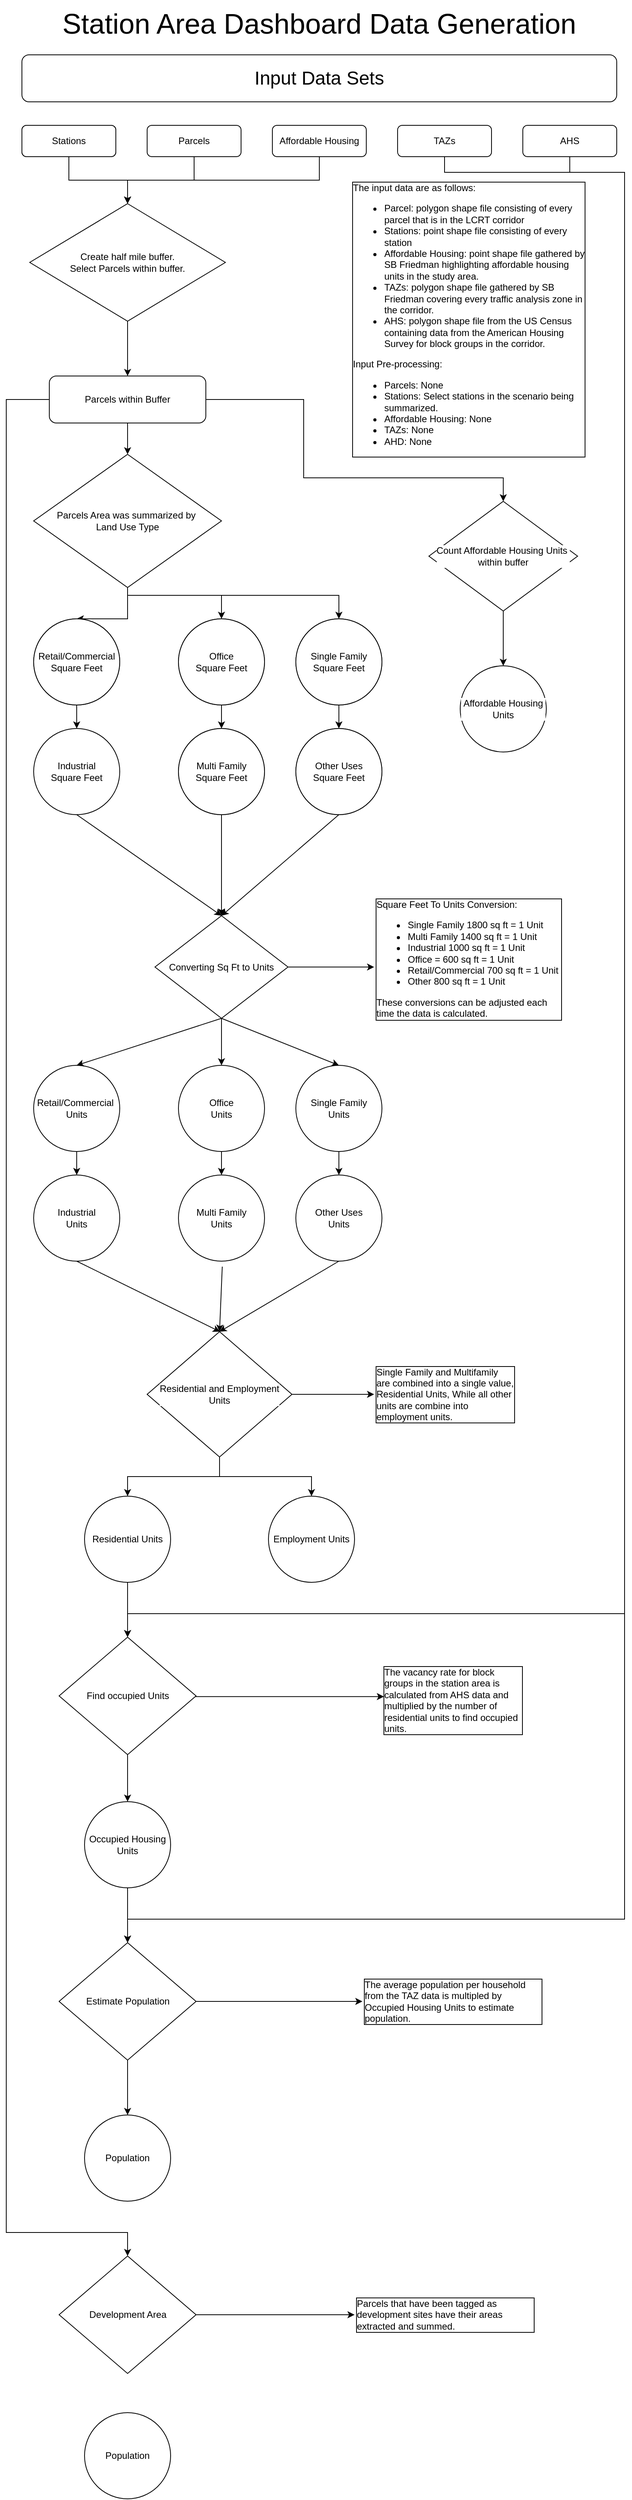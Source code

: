 <mxfile version="13.7.0" type="github">
  <diagram id="C5RBs43oDa-KdzZeNtuy" name="Page-1">
    <mxGraphModel dx="1185" dy="635" grid="1" gridSize="10" guides="1" tooltips="1" connect="1" arrows="1" fold="1" page="1" pageScale="1" pageWidth="827" pageHeight="1169" math="0" shadow="0">
      <root>
        <mxCell id="WIyWlLk6GJQsqaUBKTNV-0" />
        <mxCell id="WIyWlLk6GJQsqaUBKTNV-1" parent="WIyWlLk6GJQsqaUBKTNV-0" />
        <mxCell id="sAYLSgdPXj7yx2jMauLX-14" value="" style="edgeStyle=orthogonalEdgeStyle;rounded=0;orthogonalLoop=1;jettySize=auto;html=1;" edge="1" parent="WIyWlLk6GJQsqaUBKTNV-1" source="WIyWlLk6GJQsqaUBKTNV-3" target="sAYLSgdPXj7yx2jMauLX-11">
          <mxGeometry relative="1" as="geometry" />
        </mxCell>
        <mxCell id="WIyWlLk6GJQsqaUBKTNV-3" value="Parcels" style="rounded=1;whiteSpace=wrap;html=1;fontSize=12;glass=0;strokeWidth=1;shadow=0;" parent="WIyWlLk6GJQsqaUBKTNV-1" vertex="1">
          <mxGeometry x="200" y="170" width="120" height="40" as="geometry" />
        </mxCell>
        <mxCell id="WIyWlLk6GJQsqaUBKTNV-7" value="Stations" style="rounded=1;whiteSpace=wrap;html=1;fontSize=12;glass=0;strokeWidth=1;shadow=0;" parent="WIyWlLk6GJQsqaUBKTNV-1" vertex="1">
          <mxGeometry x="40" y="170" width="120" height="40" as="geometry" />
        </mxCell>
        <mxCell id="sAYLSgdPXj7yx2jMauLX-0" value="&lt;font style=&quot;font-size: 36px&quot;&gt;Station Area Dashboard Data Generation&lt;/font&gt;" style="text;html=1;strokeColor=none;fillColor=none;align=center;verticalAlign=middle;whiteSpace=wrap;rounded=0;" vertex="1" parent="WIyWlLk6GJQsqaUBKTNV-1">
          <mxGeometry x="40" y="10" width="760" height="60" as="geometry" />
        </mxCell>
        <mxCell id="sAYLSgdPXj7yx2jMauLX-1" value="&lt;font style=&quot;font-size: 24px&quot;&gt;Input Data Sets&lt;/font&gt;" style="rounded=1;whiteSpace=wrap;html=1;" vertex="1" parent="WIyWlLk6GJQsqaUBKTNV-1">
          <mxGeometry x="40" y="80" width="760" height="60" as="geometry" />
        </mxCell>
        <mxCell id="sAYLSgdPXj7yx2jMauLX-2" value="TAZs" style="rounded=1;whiteSpace=wrap;html=1;fontSize=12;glass=0;strokeWidth=1;shadow=0;" vertex="1" parent="WIyWlLk6GJQsqaUBKTNV-1">
          <mxGeometry x="520" y="170" width="120" height="40" as="geometry" />
        </mxCell>
        <mxCell id="sAYLSgdPXj7yx2jMauLX-5" value="AHS" style="rounded=1;whiteSpace=wrap;html=1;fontSize=12;glass=0;strokeWidth=1;shadow=0;" vertex="1" parent="WIyWlLk6GJQsqaUBKTNV-1">
          <mxGeometry x="680" y="170" width="120" height="40" as="geometry" />
        </mxCell>
        <mxCell id="sAYLSgdPXj7yx2jMauLX-6" value="Affordable Housing" style="rounded=1;whiteSpace=wrap;html=1;fontSize=12;glass=0;strokeWidth=1;shadow=0;" vertex="1" parent="WIyWlLk6GJQsqaUBKTNV-1">
          <mxGeometry x="360" y="170" width="120" height="40" as="geometry" />
        </mxCell>
        <mxCell id="sAYLSgdPXj7yx2jMauLX-7" value="The input data are as follows:&lt;br&gt;&lt;ul&gt;&lt;li&gt;Parcel: polygon shape file consisting of every parcel that is in the LCRT corridor&lt;/li&gt;&lt;li&gt;Stations: point shape file consisting of every station&lt;/li&gt;&lt;li&gt;Affordable Housing: point shape file gathered by SB Friedman highlighting affordable housing units in the study area.&lt;/li&gt;&lt;li&gt;TAZs: polygon shape file gathered by SB Friedman covering every traffic analysis zone in the corridor.&lt;/li&gt;&lt;li&gt;AHS: polygon shape file from the US Census containing data from the American Housing Survey for block groups in the corridor.&lt;/li&gt;&lt;/ul&gt;&lt;div&gt;Input Pre-processing:&lt;/div&gt;&lt;div&gt;&lt;ul&gt;&lt;li&gt;Parcels: None&amp;nbsp;&lt;/li&gt;&lt;li&gt;Stations: Select stations in the scenario being summarized.&lt;/li&gt;&lt;li&gt;Affordable Housing: None&lt;/li&gt;&lt;li&gt;TAZs: None&lt;/li&gt;&lt;li&gt;AHD: None&lt;/li&gt;&lt;/ul&gt;&lt;/div&gt;" style="text;html=1;strokeColor=none;fillColor=none;align=left;verticalAlign=top;whiteSpace=wrap;rounded=0;labelBorderColor=#000000;labelBackgroundColor=#ffffff;" vertex="1" parent="WIyWlLk6GJQsqaUBKTNV-1">
          <mxGeometry x="460" y="235" width="300" height="350" as="geometry" />
        </mxCell>
        <mxCell id="sAYLSgdPXj7yx2jMauLX-16" value="" style="edgeStyle=orthogonalEdgeStyle;rounded=0;orthogonalLoop=1;jettySize=auto;html=1;" edge="1" parent="WIyWlLk6GJQsqaUBKTNV-1" source="sAYLSgdPXj7yx2jMauLX-11" target="sAYLSgdPXj7yx2jMauLX-15">
          <mxGeometry relative="1" as="geometry" />
        </mxCell>
        <mxCell id="sAYLSgdPXj7yx2jMauLX-11" value="Create half mile buffer.&lt;br&gt;Select Parcels within buffer." style="rhombus;whiteSpace=wrap;html=1;align=center;" vertex="1" parent="WIyWlLk6GJQsqaUBKTNV-1">
          <mxGeometry x="50" y="270" width="250" height="150" as="geometry" />
        </mxCell>
        <mxCell id="sAYLSgdPXj7yx2jMauLX-13" value="" style="edgeStyle=orthogonalEdgeStyle;rounded=0;orthogonalLoop=1;jettySize=auto;html=1;" edge="1" parent="WIyWlLk6GJQsqaUBKTNV-1" source="sAYLSgdPXj7yx2jMauLX-12" target="sAYLSgdPXj7yx2jMauLX-11">
          <mxGeometry relative="1" as="geometry" />
        </mxCell>
        <mxCell id="sAYLSgdPXj7yx2jMauLX-12" value="Stations" style="rounded=1;whiteSpace=wrap;html=1;fontSize=12;glass=0;strokeWidth=1;shadow=0;" vertex="1" parent="WIyWlLk6GJQsqaUBKTNV-1">
          <mxGeometry x="40" y="170" width="120" height="40" as="geometry" />
        </mxCell>
        <mxCell id="sAYLSgdPXj7yx2jMauLX-18" value="" style="edgeStyle=orthogonalEdgeStyle;rounded=0;orthogonalLoop=1;jettySize=auto;html=1;" edge="1" parent="WIyWlLk6GJQsqaUBKTNV-1" source="sAYLSgdPXj7yx2jMauLX-15" target="sAYLSgdPXj7yx2jMauLX-17">
          <mxGeometry relative="1" as="geometry" />
        </mxCell>
        <mxCell id="sAYLSgdPXj7yx2jMauLX-15" value="Parcels within Buffer" style="rounded=1;whiteSpace=wrap;html=1;align=center;" vertex="1" parent="WIyWlLk6GJQsqaUBKTNV-1">
          <mxGeometry x="75" y="490" width="200" height="60" as="geometry" />
        </mxCell>
        <mxCell id="sAYLSgdPXj7yx2jMauLX-41" value="" style="edgeStyle=orthogonalEdgeStyle;rounded=0;orthogonalLoop=1;jettySize=auto;html=1;exitX=0.5;exitY=1;exitDx=0;exitDy=0;" edge="1" parent="WIyWlLk6GJQsqaUBKTNV-1" source="sAYLSgdPXj7yx2jMauLX-17" target="sAYLSgdPXj7yx2jMauLX-26">
          <mxGeometry relative="1" as="geometry">
            <Array as="points">
              <mxPoint x="175" y="770" />
              <mxPoint x="295" y="770" />
            </Array>
          </mxGeometry>
        </mxCell>
        <mxCell id="sAYLSgdPXj7yx2jMauLX-17" value="Parcels Area was summarized by&amp;nbsp;&lt;br&gt;Land Use Type" style="rhombus;whiteSpace=wrap;html=1;align=center;" vertex="1" parent="WIyWlLk6GJQsqaUBKTNV-1">
          <mxGeometry x="55" y="590" width="240" height="170" as="geometry" />
        </mxCell>
        <mxCell id="sAYLSgdPXj7yx2jMauLX-49" value="" style="edgeStyle=none;rounded=0;orthogonalLoop=1;jettySize=auto;html=1;" edge="1" parent="WIyWlLk6GJQsqaUBKTNV-1" source="sAYLSgdPXj7yx2jMauLX-19" target="sAYLSgdPXj7yx2jMauLX-24">
          <mxGeometry relative="1" as="geometry" />
        </mxCell>
        <mxCell id="sAYLSgdPXj7yx2jMauLX-19" value="Single Family Square Feet" style="ellipse;whiteSpace=wrap;html=1;aspect=fixed;align=center;" vertex="1" parent="WIyWlLk6GJQsqaUBKTNV-1">
          <mxGeometry x="390" y="800" width="110" height="110" as="geometry" />
        </mxCell>
        <mxCell id="sAYLSgdPXj7yx2jMauLX-60" value="" style="edgeStyle=none;rounded=0;orthogonalLoop=1;jettySize=auto;html=1;" edge="1" parent="WIyWlLk6GJQsqaUBKTNV-1" source="sAYLSgdPXj7yx2jMauLX-20" target="sAYLSgdPXj7yx2jMauLX-53">
          <mxGeometry relative="1" as="geometry" />
        </mxCell>
        <mxCell id="sAYLSgdPXj7yx2jMauLX-20" value="Multi Family&lt;br&gt;Square Feet" style="ellipse;whiteSpace=wrap;html=1;aspect=fixed;align=center;" vertex="1" parent="WIyWlLk6GJQsqaUBKTNV-1">
          <mxGeometry x="240" y="940" width="110" height="110" as="geometry" />
        </mxCell>
        <mxCell id="sAYLSgdPXj7yx2jMauLX-47" value="" style="edgeStyle=none;rounded=0;orthogonalLoop=1;jettySize=auto;html=1;" edge="1" parent="WIyWlLk6GJQsqaUBKTNV-1" source="sAYLSgdPXj7yx2jMauLX-21" target="sAYLSgdPXj7yx2jMauLX-23">
          <mxGeometry relative="1" as="geometry" />
        </mxCell>
        <mxCell id="sAYLSgdPXj7yx2jMauLX-21" value="Retail/Commercial Square Feet" style="ellipse;whiteSpace=wrap;html=1;aspect=fixed;align=center;" vertex="1" parent="WIyWlLk6GJQsqaUBKTNV-1">
          <mxGeometry x="55" y="800" width="110" height="110" as="geometry" />
        </mxCell>
        <mxCell id="sAYLSgdPXj7yx2jMauLX-23" value="Industrial&lt;br&gt;Square Feet" style="ellipse;whiteSpace=wrap;html=1;aspect=fixed;align=center;" vertex="1" parent="WIyWlLk6GJQsqaUBKTNV-1">
          <mxGeometry x="55" y="940" width="110" height="110" as="geometry" />
        </mxCell>
        <mxCell id="sAYLSgdPXj7yx2jMauLX-24" value="Other Uses&lt;br&gt;Square Feet" style="ellipse;whiteSpace=wrap;html=1;aspect=fixed;align=center;" vertex="1" parent="WIyWlLk6GJQsqaUBKTNV-1">
          <mxGeometry x="390" y="940" width="110" height="110" as="geometry" />
        </mxCell>
        <mxCell id="sAYLSgdPXj7yx2jMauLX-48" value="" style="edgeStyle=none;rounded=0;orthogonalLoop=1;jettySize=auto;html=1;" edge="1" parent="WIyWlLk6GJQsqaUBKTNV-1" source="sAYLSgdPXj7yx2jMauLX-26" target="sAYLSgdPXj7yx2jMauLX-20">
          <mxGeometry relative="1" as="geometry" />
        </mxCell>
        <mxCell id="sAYLSgdPXj7yx2jMauLX-26" value="Office&lt;br&gt;Square Feet" style="ellipse;whiteSpace=wrap;html=1;aspect=fixed;align=center;" vertex="1" parent="WIyWlLk6GJQsqaUBKTNV-1">
          <mxGeometry x="240" y="800" width="110" height="110" as="geometry" />
        </mxCell>
        <mxCell id="sAYLSgdPXj7yx2jMauLX-45" value="" style="edgeStyle=orthogonalEdgeStyle;rounded=0;orthogonalLoop=1;jettySize=auto;html=1;exitX=0.5;exitY=1;exitDx=0;exitDy=0;entryX=0.5;entryY=0;entryDx=0;entryDy=0;" edge="1" parent="WIyWlLk6GJQsqaUBKTNV-1" source="sAYLSgdPXj7yx2jMauLX-17" target="sAYLSgdPXj7yx2jMauLX-21">
          <mxGeometry relative="1" as="geometry">
            <mxPoint x="425" y="779.292" as="sourcePoint" />
            <mxPoint x="425" y="810" as="targetPoint" />
            <Array as="points">
              <mxPoint x="175" y="800" />
            </Array>
          </mxGeometry>
        </mxCell>
        <mxCell id="sAYLSgdPXj7yx2jMauLX-46" value="" style="edgeStyle=orthogonalEdgeStyle;rounded=0;orthogonalLoop=1;jettySize=auto;html=1;exitX=0.5;exitY=1;exitDx=0;exitDy=0;entryX=0.5;entryY=0;entryDx=0;entryDy=0;" edge="1" parent="WIyWlLk6GJQsqaUBKTNV-1" source="sAYLSgdPXj7yx2jMauLX-17" target="sAYLSgdPXj7yx2jMauLX-19">
          <mxGeometry relative="1" as="geometry">
            <mxPoint x="424" y="780" as="sourcePoint" />
            <mxPoint x="265" y="810" as="targetPoint" />
            <Array as="points">
              <mxPoint x="175" y="770" />
              <mxPoint x="445" y="770" />
            </Array>
          </mxGeometry>
        </mxCell>
        <mxCell id="sAYLSgdPXj7yx2jMauLX-50" value="&lt;div&gt;Square Feet To Units Conversion:&lt;/div&gt;&lt;ul&gt;&lt;li&gt;Single Family 1800 sq ft = 1 Unit&lt;/li&gt;&lt;li&gt;Multi Family 1400 sq ft = 1 Unit&lt;/li&gt;&lt;li&gt;Industrial 1000 sq ft = 1 Unit&lt;/li&gt;&lt;li&gt;Office = 600 sq ft = 1 Unit&lt;/li&gt;&lt;li&gt;Retail/Commercial 700 sq ft = 1 Unit&lt;/li&gt;&lt;li&gt;Other 800 sq ft = 1 Unit&lt;/li&gt;&lt;/ul&gt;&lt;div&gt;These conversions can be adjusted each time the data is calculated.&lt;/div&gt;" style="text;html=1;strokeColor=none;fillColor=none;align=left;verticalAlign=top;whiteSpace=wrap;rounded=0;labelBackgroundColor=#ffffff;labelBorderColor=#000000;" vertex="1" parent="WIyWlLk6GJQsqaUBKTNV-1">
          <mxGeometry x="490" y="1149.5" width="240" height="190" as="geometry" />
        </mxCell>
        <mxCell id="sAYLSgdPXj7yx2jMauLX-63" value="" style="rounded=0;orthogonalLoop=1;jettySize=auto;html=1;" edge="1" parent="WIyWlLk6GJQsqaUBKTNV-1" source="sAYLSgdPXj7yx2jMauLX-53" target="sAYLSgdPXj7yx2jMauLX-50">
          <mxGeometry relative="1" as="geometry" />
        </mxCell>
        <mxCell id="sAYLSgdPXj7yx2jMauLX-75" value="" style="edgeStyle=none;rounded=0;orthogonalLoop=1;jettySize=auto;html=1;" edge="1" parent="WIyWlLk6GJQsqaUBKTNV-1" source="sAYLSgdPXj7yx2jMauLX-53" target="sAYLSgdPXj7yx2jMauLX-71">
          <mxGeometry relative="1" as="geometry" />
        </mxCell>
        <mxCell id="sAYLSgdPXj7yx2jMauLX-53" value="Converting Sq Ft to Units" style="rhombus;whiteSpace=wrap;html=1;labelBackgroundColor=#ffffff;align=center;" vertex="1" parent="WIyWlLk6GJQsqaUBKTNV-1">
          <mxGeometry x="210" y="1179" width="170" height="131" as="geometry" />
        </mxCell>
        <mxCell id="sAYLSgdPXj7yx2jMauLX-61" value="" style="edgeStyle=none;rounded=0;orthogonalLoop=1;jettySize=auto;html=1;exitX=0.5;exitY=1;exitDx=0;exitDy=0;entryX=0.5;entryY=0;entryDx=0;entryDy=0;" edge="1" parent="WIyWlLk6GJQsqaUBKTNV-1" source="sAYLSgdPXj7yx2jMauLX-24" target="sAYLSgdPXj7yx2jMauLX-53">
          <mxGeometry relative="1" as="geometry">
            <mxPoint x="380" y="1060" as="sourcePoint" />
            <mxPoint x="380" y="1189" as="targetPoint" />
          </mxGeometry>
        </mxCell>
        <mxCell id="sAYLSgdPXj7yx2jMauLX-62" value="" style="edgeStyle=none;rounded=0;orthogonalLoop=1;jettySize=auto;html=1;exitX=0.5;exitY=1;exitDx=0;exitDy=0;entryX=0.5;entryY=0;entryDx=0;entryDy=0;" edge="1" parent="WIyWlLk6GJQsqaUBKTNV-1" source="sAYLSgdPXj7yx2jMauLX-23" target="sAYLSgdPXj7yx2jMauLX-53">
          <mxGeometry relative="1" as="geometry">
            <mxPoint x="159" y="1070" as="sourcePoint" />
            <mxPoint x="159" y="1199" as="targetPoint" />
          </mxGeometry>
        </mxCell>
        <mxCell id="sAYLSgdPXj7yx2jMauLX-64" value="Retail/Commercial Square Feet" style="ellipse;whiteSpace=wrap;html=1;aspect=fixed;align=center;" vertex="1" parent="WIyWlLk6GJQsqaUBKTNV-1">
          <mxGeometry x="55" y="800" width="110" height="110" as="geometry" />
        </mxCell>
        <mxCell id="sAYLSgdPXj7yx2jMauLX-65" value="Office&lt;br&gt;Square Feet" style="ellipse;whiteSpace=wrap;html=1;aspect=fixed;align=center;" vertex="1" parent="WIyWlLk6GJQsqaUBKTNV-1">
          <mxGeometry x="240" y="800" width="110" height="110" as="geometry" />
        </mxCell>
        <mxCell id="sAYLSgdPXj7yx2jMauLX-66" value="Single Family Square Feet" style="ellipse;whiteSpace=wrap;html=1;aspect=fixed;align=center;" vertex="1" parent="WIyWlLk6GJQsqaUBKTNV-1">
          <mxGeometry x="390" y="800" width="110" height="110" as="geometry" />
        </mxCell>
        <mxCell id="sAYLSgdPXj7yx2jMauLX-67" value="Other Uses&lt;br&gt;Square Feet" style="ellipse;whiteSpace=wrap;html=1;aspect=fixed;align=center;" vertex="1" parent="WIyWlLk6GJQsqaUBKTNV-1">
          <mxGeometry x="390" y="940" width="110" height="110" as="geometry" />
        </mxCell>
        <mxCell id="sAYLSgdPXj7yx2jMauLX-68" value="Multi Family&lt;br&gt;Square Feet" style="ellipse;whiteSpace=wrap;html=1;aspect=fixed;align=center;" vertex="1" parent="WIyWlLk6GJQsqaUBKTNV-1">
          <mxGeometry x="240" y="940" width="110" height="110" as="geometry" />
        </mxCell>
        <mxCell id="sAYLSgdPXj7yx2jMauLX-69" value="Industrial&lt;br&gt;Units" style="ellipse;whiteSpace=wrap;html=1;aspect=fixed;align=center;" vertex="1" parent="WIyWlLk6GJQsqaUBKTNV-1">
          <mxGeometry x="55" y="1510" width="110" height="110" as="geometry" />
        </mxCell>
        <mxCell id="sAYLSgdPXj7yx2jMauLX-78" value="" style="edgeStyle=none;rounded=0;orthogonalLoop=1;jettySize=auto;html=1;" edge="1" parent="WIyWlLk6GJQsqaUBKTNV-1" source="sAYLSgdPXj7yx2jMauLX-70" target="sAYLSgdPXj7yx2jMauLX-69">
          <mxGeometry relative="1" as="geometry" />
        </mxCell>
        <mxCell id="sAYLSgdPXj7yx2jMauLX-70" value="Retail/Commercial&amp;nbsp;&lt;br&gt;Units" style="ellipse;whiteSpace=wrap;html=1;aspect=fixed;align=center;" vertex="1" parent="WIyWlLk6GJQsqaUBKTNV-1">
          <mxGeometry x="55" y="1370" width="110" height="110" as="geometry" />
        </mxCell>
        <mxCell id="sAYLSgdPXj7yx2jMauLX-79" value="" style="edgeStyle=none;rounded=0;orthogonalLoop=1;jettySize=auto;html=1;" edge="1" parent="WIyWlLk6GJQsqaUBKTNV-1" source="sAYLSgdPXj7yx2jMauLX-71" target="sAYLSgdPXj7yx2jMauLX-74">
          <mxGeometry relative="1" as="geometry" />
        </mxCell>
        <mxCell id="sAYLSgdPXj7yx2jMauLX-71" value="Office&lt;br&gt;Units" style="ellipse;whiteSpace=wrap;html=1;aspect=fixed;align=center;" vertex="1" parent="WIyWlLk6GJQsqaUBKTNV-1">
          <mxGeometry x="240" y="1370" width="110" height="110" as="geometry" />
        </mxCell>
        <mxCell id="sAYLSgdPXj7yx2jMauLX-80" value="" style="edgeStyle=none;rounded=0;orthogonalLoop=1;jettySize=auto;html=1;" edge="1" parent="WIyWlLk6GJQsqaUBKTNV-1" source="sAYLSgdPXj7yx2jMauLX-72" target="sAYLSgdPXj7yx2jMauLX-73">
          <mxGeometry relative="1" as="geometry" />
        </mxCell>
        <mxCell id="sAYLSgdPXj7yx2jMauLX-72" value="Single Family &lt;br&gt;Units" style="ellipse;whiteSpace=wrap;html=1;aspect=fixed;align=center;" vertex="1" parent="WIyWlLk6GJQsqaUBKTNV-1">
          <mxGeometry x="390" y="1370" width="110" height="110" as="geometry" />
        </mxCell>
        <mxCell id="sAYLSgdPXj7yx2jMauLX-73" value="Other Uses&lt;br&gt;Units" style="ellipse;whiteSpace=wrap;html=1;aspect=fixed;align=center;" vertex="1" parent="WIyWlLk6GJQsqaUBKTNV-1">
          <mxGeometry x="390" y="1510" width="110" height="110" as="geometry" />
        </mxCell>
        <mxCell id="sAYLSgdPXj7yx2jMauLX-82" value="" style="edgeStyle=none;rounded=0;orthogonalLoop=1;jettySize=auto;html=1;entryX=0.5;entryY=0;entryDx=0;entryDy=0;exitX=0.509;exitY=1.064;exitDx=0;exitDy=0;exitPerimeter=0;" edge="1" parent="WIyWlLk6GJQsqaUBKTNV-1" source="sAYLSgdPXj7yx2jMauLX-74" target="sAYLSgdPXj7yx2jMauLX-81">
          <mxGeometry relative="1" as="geometry">
            <mxPoint x="250" y="1700" as="targetPoint" />
          </mxGeometry>
        </mxCell>
        <mxCell id="sAYLSgdPXj7yx2jMauLX-74" value="Multi Family&lt;br&gt;Units" style="ellipse;whiteSpace=wrap;html=1;aspect=fixed;align=center;" vertex="1" parent="WIyWlLk6GJQsqaUBKTNV-1">
          <mxGeometry x="240" y="1510" width="110" height="110" as="geometry" />
        </mxCell>
        <mxCell id="sAYLSgdPXj7yx2jMauLX-76" value="" style="edgeStyle=none;rounded=0;orthogonalLoop=1;jettySize=auto;html=1;exitX=0.5;exitY=1;exitDx=0;exitDy=0;entryX=0.5;entryY=0;entryDx=0;entryDy=0;" edge="1" parent="WIyWlLk6GJQsqaUBKTNV-1" source="sAYLSgdPXj7yx2jMauLX-53" target="sAYLSgdPXj7yx2jMauLX-72">
          <mxGeometry relative="1" as="geometry">
            <mxPoint x="305" y="1320" as="sourcePoint" />
            <mxPoint x="305" y="1380" as="targetPoint" />
          </mxGeometry>
        </mxCell>
        <mxCell id="sAYLSgdPXj7yx2jMauLX-77" value="" style="edgeStyle=none;rounded=0;orthogonalLoop=1;jettySize=auto;html=1;entryX=0.5;entryY=0;entryDx=0;entryDy=0;exitX=0.5;exitY=1;exitDx=0;exitDy=0;" edge="1" parent="WIyWlLk6GJQsqaUBKTNV-1" source="sAYLSgdPXj7yx2jMauLX-53" target="sAYLSgdPXj7yx2jMauLX-70">
          <mxGeometry relative="1" as="geometry">
            <mxPoint x="305" y="1320" as="sourcePoint" />
            <mxPoint x="305" y="1380" as="targetPoint" />
          </mxGeometry>
        </mxCell>
        <mxCell id="sAYLSgdPXj7yx2jMauLX-87" value="" style="edgeStyle=none;rounded=0;orthogonalLoop=1;jettySize=auto;html=1;" edge="1" parent="WIyWlLk6GJQsqaUBKTNV-1" source="sAYLSgdPXj7yx2jMauLX-81" target="sAYLSgdPXj7yx2jMauLX-86">
          <mxGeometry relative="1" as="geometry" />
        </mxCell>
        <mxCell id="sAYLSgdPXj7yx2jMauLX-81" value="Residential and Employment&lt;br&gt;Units" style="rhombus;whiteSpace=wrap;html=1;labelBackgroundColor=#ffffff;align=center;" vertex="1" parent="WIyWlLk6GJQsqaUBKTNV-1">
          <mxGeometry x="200" y="1710" width="185" height="160" as="geometry" />
        </mxCell>
        <mxCell id="sAYLSgdPXj7yx2jMauLX-83" value="" style="edgeStyle=none;rounded=0;orthogonalLoop=1;jettySize=auto;html=1;exitX=0.5;exitY=1;exitDx=0;exitDy=0;entryX=0.5;entryY=0;entryDx=0;entryDy=0;" edge="1" parent="WIyWlLk6GJQsqaUBKTNV-1" source="sAYLSgdPXj7yx2jMauLX-73" target="sAYLSgdPXj7yx2jMauLX-81">
          <mxGeometry relative="1" as="geometry">
            <mxPoint x="302.219" y="1629.93" as="sourcePoint" />
            <mxPoint x="296.568" y="1733.518" as="targetPoint" />
          </mxGeometry>
        </mxCell>
        <mxCell id="sAYLSgdPXj7yx2jMauLX-84" value="" style="edgeStyle=none;rounded=0;orthogonalLoop=1;jettySize=auto;html=1;exitX=0.5;exitY=1;exitDx=0;exitDy=0;" edge="1" parent="WIyWlLk6GJQsqaUBKTNV-1" source="sAYLSgdPXj7yx2jMauLX-69">
          <mxGeometry relative="1" as="geometry">
            <mxPoint x="455" y="1630" as="sourcePoint" />
            <mxPoint x="293" y="1710" as="targetPoint" />
          </mxGeometry>
        </mxCell>
        <mxCell id="sAYLSgdPXj7yx2jMauLX-86" value="Single Family and Multifamily are combined into a single value, Residential Units, While all other units are combine into employment units." style="text;html=1;strokeColor=none;fillColor=none;align=left;verticalAlign=middle;whiteSpace=wrap;rounded=0;labelBackgroundColor=#ffffff;labelBorderColor=#000000;" vertex="1" parent="WIyWlLk6GJQsqaUBKTNV-1">
          <mxGeometry x="490" y="1707.5" width="180" height="165" as="geometry" />
        </mxCell>
        <mxCell id="sAYLSgdPXj7yx2jMauLX-93" value="" style="edgeStyle=orthogonalEdgeStyle;rounded=0;orthogonalLoop=1;jettySize=auto;html=1;" edge="1" parent="WIyWlLk6GJQsqaUBKTNV-1" source="sAYLSgdPXj7yx2jMauLX-81" target="sAYLSgdPXj7yx2jMauLX-90">
          <mxGeometry relative="1" as="geometry" />
        </mxCell>
        <mxCell id="sAYLSgdPXj7yx2jMauLX-100" value="" style="edgeStyle=orthogonalEdgeStyle;rounded=0;orthogonalLoop=1;jettySize=auto;html=1;" edge="1" parent="WIyWlLk6GJQsqaUBKTNV-1" source="sAYLSgdPXj7yx2jMauLX-90" target="sAYLSgdPXj7yx2jMauLX-99">
          <mxGeometry relative="1" as="geometry" />
        </mxCell>
        <mxCell id="sAYLSgdPXj7yx2jMauLX-90" value="Residential Units" style="ellipse;whiteSpace=wrap;html=1;aspect=fixed;align=center;" vertex="1" parent="WIyWlLk6GJQsqaUBKTNV-1">
          <mxGeometry x="120" y="1920" width="110" height="110" as="geometry" />
        </mxCell>
        <mxCell id="sAYLSgdPXj7yx2jMauLX-92" value="" style="edgeStyle=orthogonalEdgeStyle;rounded=0;orthogonalLoop=1;jettySize=auto;html=1;" edge="1" parent="WIyWlLk6GJQsqaUBKTNV-1" source="sAYLSgdPXj7yx2jMauLX-81" target="sAYLSgdPXj7yx2jMauLX-91">
          <mxGeometry relative="1" as="geometry" />
        </mxCell>
        <mxCell id="sAYLSgdPXj7yx2jMauLX-91" value="Employment Units&lt;br&gt;" style="ellipse;whiteSpace=wrap;html=1;aspect=fixed;align=center;" vertex="1" parent="WIyWlLk6GJQsqaUBKTNV-1">
          <mxGeometry x="355" y="1920" width="110" height="110" as="geometry" />
        </mxCell>
        <mxCell id="sAYLSgdPXj7yx2jMauLX-95" value="" style="edgeStyle=orthogonalEdgeStyle;rounded=0;orthogonalLoop=1;jettySize=auto;html=1;" edge="1" parent="WIyWlLk6GJQsqaUBKTNV-1" source="sAYLSgdPXj7yx2jMauLX-15" target="sAYLSgdPXj7yx2jMauLX-94">
          <mxGeometry relative="1" as="geometry">
            <Array as="points">
              <mxPoint x="400" y="520" />
              <mxPoint x="400" y="620" />
            </Array>
          </mxGeometry>
        </mxCell>
        <mxCell id="sAYLSgdPXj7yx2jMauLX-97" value="" style="edgeStyle=orthogonalEdgeStyle;rounded=0;orthogonalLoop=1;jettySize=auto;html=1;" edge="1" parent="WIyWlLk6GJQsqaUBKTNV-1" source="sAYLSgdPXj7yx2jMauLX-94" target="sAYLSgdPXj7yx2jMauLX-96">
          <mxGeometry relative="1" as="geometry" />
        </mxCell>
        <mxCell id="sAYLSgdPXj7yx2jMauLX-94" value="Count Affordable Housing Units&amp;nbsp;&lt;br&gt;within buffer" style="rhombus;whiteSpace=wrap;html=1;labelBackgroundColor=#ffffff;align=center;" vertex="1" parent="WIyWlLk6GJQsqaUBKTNV-1">
          <mxGeometry x="560" y="650" width="190" height="140" as="geometry" />
        </mxCell>
        <mxCell id="sAYLSgdPXj7yx2jMauLX-96" value="Affordable Housing Units" style="ellipse;whiteSpace=wrap;html=1;aspect=fixed;labelBackgroundColor=#ffffff;align=center;" vertex="1" parent="WIyWlLk6GJQsqaUBKTNV-1">
          <mxGeometry x="600" y="860" width="110" height="110" as="geometry" />
        </mxCell>
        <mxCell id="sAYLSgdPXj7yx2jMauLX-98" value="" style="edgeStyle=orthogonalEdgeStyle;rounded=0;orthogonalLoop=1;jettySize=auto;html=1;exitX=0.5;exitY=1;exitDx=0;exitDy=0;entryX=0.5;entryY=0;entryDx=0;entryDy=0;" edge="1" parent="WIyWlLk6GJQsqaUBKTNV-1" source="sAYLSgdPXj7yx2jMauLX-6" target="sAYLSgdPXj7yx2jMauLX-11">
          <mxGeometry relative="1" as="geometry">
            <mxPoint x="270" y="220" as="sourcePoint" />
            <mxPoint x="185" y="280" as="targetPoint" />
            <Array as="points">
              <mxPoint x="420" y="240" />
              <mxPoint x="175" y="240" />
            </Array>
          </mxGeometry>
        </mxCell>
        <mxCell id="sAYLSgdPXj7yx2jMauLX-104" value="" style="edgeStyle=orthogonalEdgeStyle;rounded=0;orthogonalLoop=1;jettySize=auto;html=1;entryX=0.014;entryY=0.34;entryDx=0;entryDy=0;entryPerimeter=0;" edge="1" parent="WIyWlLk6GJQsqaUBKTNV-1" source="sAYLSgdPXj7yx2jMauLX-99" target="sAYLSgdPXj7yx2jMauLX-103">
          <mxGeometry relative="1" as="geometry">
            <mxPoint x="360" y="2175" as="targetPoint" />
            <Array as="points">
              <mxPoint x="381" y="2175" />
            </Array>
          </mxGeometry>
        </mxCell>
        <mxCell id="sAYLSgdPXj7yx2jMauLX-107" value="" style="edgeStyle=orthogonalEdgeStyle;rounded=0;orthogonalLoop=1;jettySize=auto;html=1;" edge="1" parent="WIyWlLk6GJQsqaUBKTNV-1" source="sAYLSgdPXj7yx2jMauLX-99" target="sAYLSgdPXj7yx2jMauLX-106">
          <mxGeometry relative="1" as="geometry" />
        </mxCell>
        <mxCell id="sAYLSgdPXj7yx2jMauLX-99" value="Find occupied Units" style="rhombus;whiteSpace=wrap;html=1;labelBackgroundColor=#ffffff;align=center;" vertex="1" parent="WIyWlLk6GJQsqaUBKTNV-1">
          <mxGeometry x="87.5" y="2100" width="175" height="150" as="geometry" />
        </mxCell>
        <mxCell id="sAYLSgdPXj7yx2jMauLX-101" value="" style="edgeStyle=orthogonalEdgeStyle;rounded=0;orthogonalLoop=1;jettySize=auto;html=1;entryX=0.5;entryY=0;entryDx=0;entryDy=0;exitX=0.5;exitY=1;exitDx=0;exitDy=0;" edge="1" parent="WIyWlLk6GJQsqaUBKTNV-1" source="sAYLSgdPXj7yx2jMauLX-5" target="sAYLSgdPXj7yx2jMauLX-99">
          <mxGeometry relative="1" as="geometry">
            <mxPoint x="810" y="230" as="sourcePoint" />
            <mxPoint x="185" y="2110" as="targetPoint" />
            <Array as="points">
              <mxPoint x="740" y="230" />
              <mxPoint x="810" y="230" />
              <mxPoint x="810" y="2070" />
              <mxPoint x="175" y="2070" />
            </Array>
          </mxGeometry>
        </mxCell>
        <mxCell id="sAYLSgdPXj7yx2jMauLX-103" value="The vacancy rate for block groups in the station area is calculated from AHS data and multiplied by the number of residential units to find occupied units." style="text;html=1;strokeColor=none;fillColor=none;align=left;verticalAlign=top;whiteSpace=wrap;rounded=0;labelBackgroundColor=#ffffff;labelBorderColor=#000000;" vertex="1" parent="WIyWlLk6GJQsqaUBKTNV-1">
          <mxGeometry x="500" y="2130" width="180" height="135" as="geometry" />
        </mxCell>
        <mxCell id="sAYLSgdPXj7yx2jMauLX-109" value="" style="edgeStyle=orthogonalEdgeStyle;rounded=0;orthogonalLoop=1;jettySize=auto;html=1;" edge="1" parent="WIyWlLk6GJQsqaUBKTNV-1" source="sAYLSgdPXj7yx2jMauLX-106" target="sAYLSgdPXj7yx2jMauLX-108">
          <mxGeometry relative="1" as="geometry" />
        </mxCell>
        <mxCell id="sAYLSgdPXj7yx2jMauLX-106" value="Occupied Housing Units" style="ellipse;whiteSpace=wrap;html=1;aspect=fixed;align=center;" vertex="1" parent="WIyWlLk6GJQsqaUBKTNV-1">
          <mxGeometry x="120" y="2310" width="110" height="110" as="geometry" />
        </mxCell>
        <mxCell id="sAYLSgdPXj7yx2jMauLX-113" value="" style="edgeStyle=orthogonalEdgeStyle;rounded=0;orthogonalLoop=1;jettySize=auto;html=1;" edge="1" parent="WIyWlLk6GJQsqaUBKTNV-1" source="sAYLSgdPXj7yx2jMauLX-108" target="sAYLSgdPXj7yx2jMauLX-112">
          <mxGeometry relative="1" as="geometry" />
        </mxCell>
        <mxCell id="sAYLSgdPXj7yx2jMauLX-115" value="" style="edgeStyle=orthogonalEdgeStyle;rounded=0;orthogonalLoop=1;jettySize=auto;html=1;" edge="1" parent="WIyWlLk6GJQsqaUBKTNV-1" source="sAYLSgdPXj7yx2jMauLX-108" target="sAYLSgdPXj7yx2jMauLX-114">
          <mxGeometry relative="1" as="geometry" />
        </mxCell>
        <mxCell id="sAYLSgdPXj7yx2jMauLX-108" value="Estimate Population" style="rhombus;whiteSpace=wrap;html=1;labelBackgroundColor=#ffffff;align=center;" vertex="1" parent="WIyWlLk6GJQsqaUBKTNV-1">
          <mxGeometry x="87.5" y="2490" width="175" height="150" as="geometry" />
        </mxCell>
        <mxCell id="sAYLSgdPXj7yx2jMauLX-111" value="" style="edgeStyle=orthogonalEdgeStyle;rounded=0;orthogonalLoop=1;jettySize=auto;html=1;entryX=0.5;entryY=0;entryDx=0;entryDy=0;exitX=0.5;exitY=1;exitDx=0;exitDy=0;" edge="1" parent="WIyWlLk6GJQsqaUBKTNV-1" source="sAYLSgdPXj7yx2jMauLX-2" target="sAYLSgdPXj7yx2jMauLX-108">
          <mxGeometry relative="1" as="geometry">
            <mxPoint x="810" y="220" as="sourcePoint" />
            <mxPoint x="185" y="2500" as="targetPoint" />
            <Array as="points">
              <mxPoint x="580" y="230" />
              <mxPoint x="810" y="230" />
              <mxPoint x="810" y="2460" />
              <mxPoint x="175" y="2460" />
            </Array>
          </mxGeometry>
        </mxCell>
        <mxCell id="sAYLSgdPXj7yx2jMauLX-112" value="The average population per household from the TAZ data is multipled by Occupied Housing Units to estimate population." style="text;html=1;strokeColor=none;fillColor=none;align=left;verticalAlign=middle;whiteSpace=wrap;rounded=0;labelBackgroundColor=#ffffff;labelBorderColor=#000000;" vertex="1" parent="WIyWlLk6GJQsqaUBKTNV-1">
          <mxGeometry x="475" y="2520" width="230" height="90" as="geometry" />
        </mxCell>
        <mxCell id="sAYLSgdPXj7yx2jMauLX-114" value="Population" style="ellipse;whiteSpace=wrap;html=1;aspect=fixed;align=center;" vertex="1" parent="WIyWlLk6GJQsqaUBKTNV-1">
          <mxGeometry x="120" y="2710" width="110" height="110" as="geometry" />
        </mxCell>
        <mxCell id="sAYLSgdPXj7yx2jMauLX-121" value="" style="edgeStyle=orthogonalEdgeStyle;rounded=0;orthogonalLoop=1;jettySize=auto;html=1;" edge="1" parent="WIyWlLk6GJQsqaUBKTNV-1" source="sAYLSgdPXj7yx2jMauLX-117" target="sAYLSgdPXj7yx2jMauLX-120">
          <mxGeometry relative="1" as="geometry" />
        </mxCell>
        <mxCell id="sAYLSgdPXj7yx2jMauLX-117" value="Development Area" style="rhombus;whiteSpace=wrap;html=1;labelBackgroundColor=#ffffff;align=center;" vertex="1" parent="WIyWlLk6GJQsqaUBKTNV-1">
          <mxGeometry x="87.5" y="2890" width="175" height="150" as="geometry" />
        </mxCell>
        <mxCell id="sAYLSgdPXj7yx2jMauLX-119" value="" style="edgeStyle=orthogonalEdgeStyle;rounded=0;orthogonalLoop=1;jettySize=auto;html=1;entryX=0.5;entryY=0;entryDx=0;entryDy=0;exitX=0;exitY=0.5;exitDx=0;exitDy=0;" edge="1" parent="WIyWlLk6GJQsqaUBKTNV-1" source="sAYLSgdPXj7yx2jMauLX-15" target="sAYLSgdPXj7yx2jMauLX-117">
          <mxGeometry relative="1" as="geometry">
            <mxPoint x="20" y="520" as="sourcePoint" />
            <mxPoint x="185" y="2900" as="targetPoint" />
            <Array as="points">
              <mxPoint x="20" y="520" />
              <mxPoint x="20" y="2860" />
              <mxPoint x="175" y="2860" />
            </Array>
          </mxGeometry>
        </mxCell>
        <mxCell id="sAYLSgdPXj7yx2jMauLX-120" value="Parcels that have been tagged as development sites have their areas extracted and summed." style="text;html=1;strokeColor=none;fillColor=none;align=left;verticalAlign=middle;whiteSpace=wrap;rounded=0;labelBackgroundColor=#ffffff;labelBorderColor=#000000;" vertex="1" parent="WIyWlLk6GJQsqaUBKTNV-1">
          <mxGeometry x="465" y="2920" width="230" height="90" as="geometry" />
        </mxCell>
        <mxCell id="sAYLSgdPXj7yx2jMauLX-123" value="Population" style="ellipse;whiteSpace=wrap;html=1;aspect=fixed;align=center;" vertex="1" parent="WIyWlLk6GJQsqaUBKTNV-1">
          <mxGeometry x="120" y="3090" width="110" height="110" as="geometry" />
        </mxCell>
      </root>
    </mxGraphModel>
  </diagram>
</mxfile>

